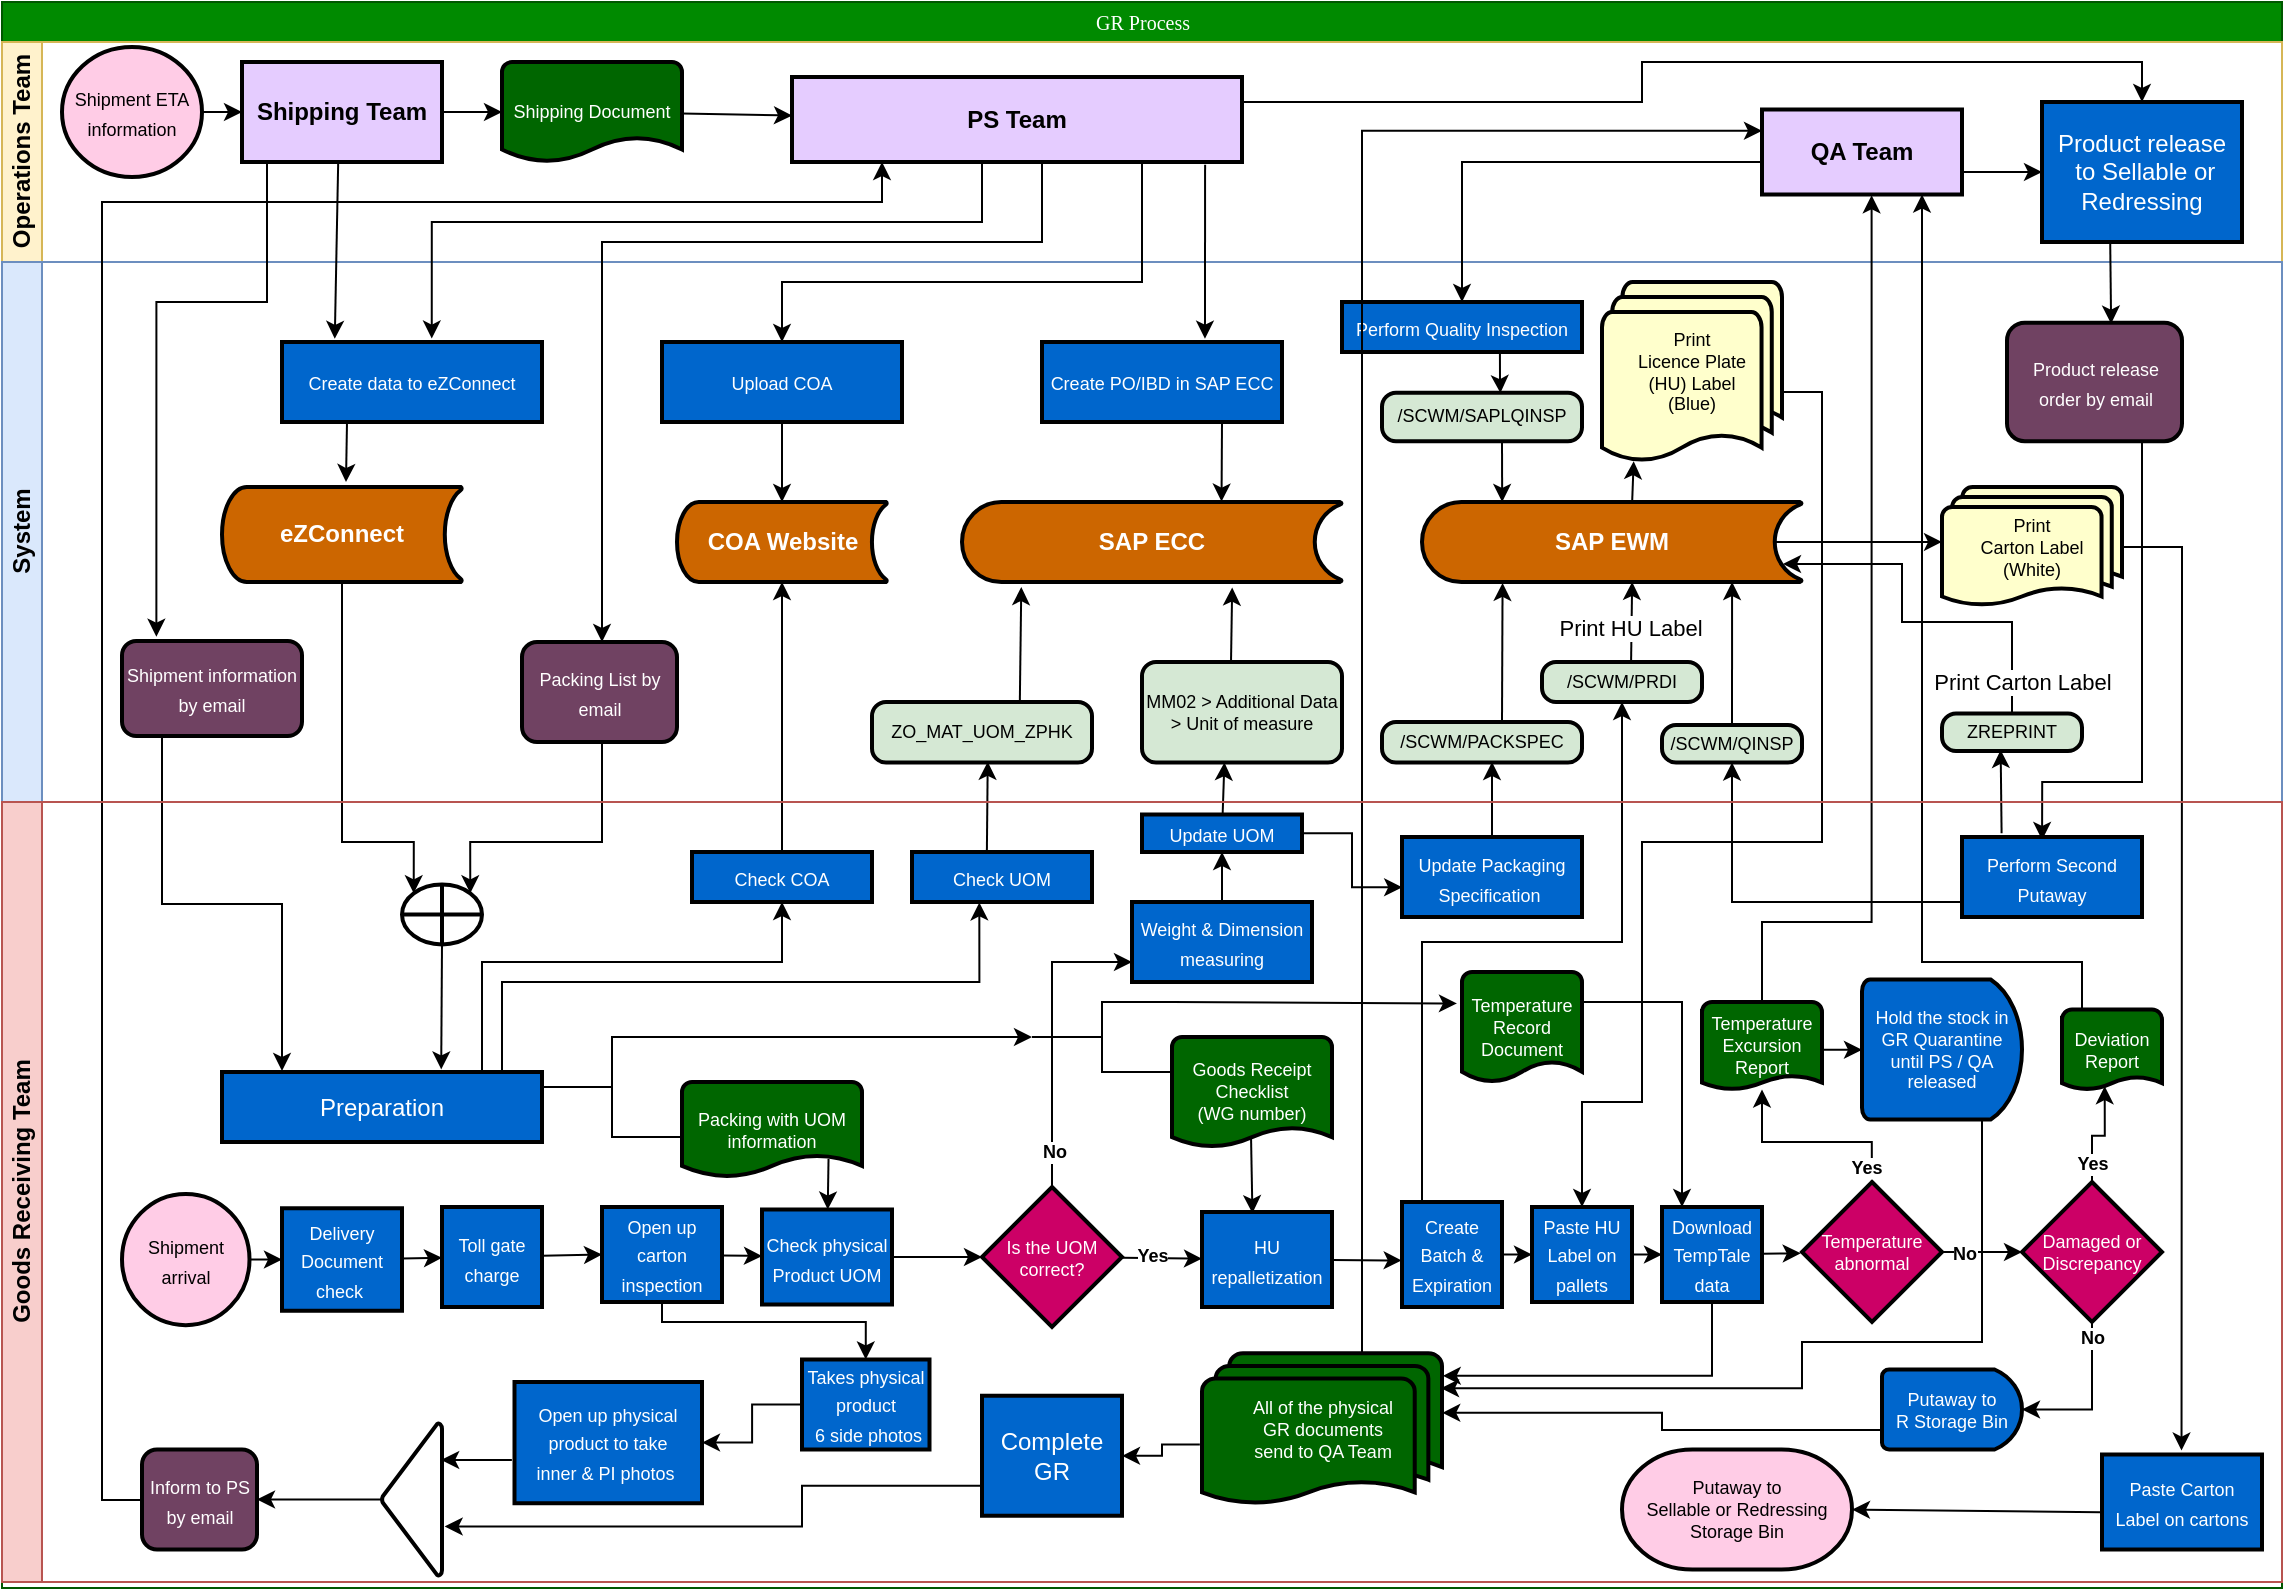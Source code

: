 <mxfile version="20.8.23" type="github">
  <diagram name="Page-1" id="c7488fd3-1785-93aa-aadb-54a6760d102a">
    <mxGraphModel dx="1814" dy="1003" grid="1" gridSize="10" guides="1" tooltips="1" connect="1" arrows="1" fold="1" page="1" pageScale="1" pageWidth="1169" pageHeight="827" background="none" math="0" shadow="0">
      <root>
        <mxCell id="0" />
        <mxCell id="1" parent="0" />
        <mxCell id="2b4e8129b02d487f-1" value="&lt;span style=&quot;font-weight: normal;&quot;&gt;&lt;font style=&quot;font-size: 10px;&quot;&gt;GR Process&lt;/font&gt;&lt;/span&gt;" style="swimlane;html=1;childLayout=stackLayout;horizontal=1;startSize=20;horizontalStack=0;rounded=0;shadow=0;labelBackgroundColor=none;strokeWidth=1;fontFamily=Verdana;fontSize=8;align=center;fillColor=#008a00;fontColor=#ffffff;strokeColor=#005700;" parent="1" vertex="1">
          <mxGeometry x="10" y="10" width="1140" height="793" as="geometry" />
        </mxCell>
        <mxCell id="2b4e8129b02d487f-2" value="Operations Team" style="swimlane;html=1;startSize=20;horizontal=0;strokeColor=#d6b656;fillColor=#fff2cc;" parent="2b4e8129b02d487f-1" vertex="1">
          <mxGeometry y="20" width="1140" height="110" as="geometry">
            <mxRectangle y="20" width="990" height="20" as="alternateBounds" />
          </mxGeometry>
        </mxCell>
        <mxCell id="Em4Xbs_RXhP2ANwOyE7_-11" value="Shipping Document" style="strokeWidth=2;html=1;shape=mxgraph.flowchart.document2;whiteSpace=wrap;size=0.25;fontFamily=Helvetica;fontSize=9;fontColor=#FFFFFF;fillColor=#006600;" parent="2b4e8129b02d487f-2" vertex="1">
          <mxGeometry x="250" y="10" width="90" height="50" as="geometry" />
        </mxCell>
        <mxCell id="wdxz1iawVTHLXP3yHBIF-24" style="edgeStyle=orthogonalEdgeStyle;rounded=0;orthogonalLoop=1;jettySize=auto;html=1;entryX=0.5;entryY=0;entryDx=0;entryDy=0;fontSize=9;" parent="2b4e8129b02d487f-2" source="Em4Xbs_RXhP2ANwOyE7_-24" target="eDWrI8LhWm-n_j2GdjRn-14" edge="1">
          <mxGeometry relative="1" as="geometry">
            <Array as="points">
              <mxPoint x="820" y="30" />
              <mxPoint x="820" y="10" />
              <mxPoint x="1070" y="10" />
            </Array>
          </mxGeometry>
        </mxCell>
        <mxCell id="Em4Xbs_RXhP2ANwOyE7_-55" value="&lt;b&gt;Shipping Team&lt;/b&gt;" style="whiteSpace=wrap;html=1;fillColor=#E5CCFF;fontColor=#000000;strokeWidth=2;" parent="2b4e8129b02d487f-2" vertex="1">
          <mxGeometry x="120" y="10" width="100" height="50" as="geometry" />
        </mxCell>
        <mxCell id="McP_ckYQH8NqtFrRcOkX-2" value="&lt;font style=&quot;font-size: 9px;&quot;&gt;Shipment ETA information&lt;/font&gt;" style="strokeWidth=2;html=1;shape=mxgraph.flowchart.start_2;whiteSpace=wrap;fillColor=#FFCCE6;fontColor=#000000;" parent="2b4e8129b02d487f-2" vertex="1">
          <mxGeometry x="30" y="2.5" width="70" height="65" as="geometry" />
        </mxCell>
        <mxCell id="Em4Xbs_RXhP2ANwOyE7_-25" value="" style="rounded=0;orthogonalLoop=1;jettySize=auto;html=1;fontFamily=Helvetica;fontSize=9;fontColor=#FFFFFF;" parent="2b4e8129b02d487f-2" source="Em4Xbs_RXhP2ANwOyE7_-11" target="Em4Xbs_RXhP2ANwOyE7_-24" edge="1">
          <mxGeometry relative="1" as="geometry" />
        </mxCell>
        <mxCell id="Em4Xbs_RXhP2ANwOyE7_-24" value="&lt;b&gt;&lt;font style=&quot;font-size: 12px;&quot;&gt;PS Team&lt;/font&gt;&lt;/b&gt;" style="whiteSpace=wrap;html=1;fillColor=#E5CCFF;fontColor=#000000;strokeWidth=2;" parent="2b4e8129b02d487f-2" vertex="1">
          <mxGeometry x="395" y="17.5" width="225" height="42.5" as="geometry" />
        </mxCell>
        <mxCell id="Em4Xbs_RXhP2ANwOyE7_-56" value="" style="edgeStyle=none;rounded=0;orthogonalLoop=1;jettySize=auto;html=1;fontFamily=Helvetica;fontSize=9;fontColor=#FFFFFF;" parent="2b4e8129b02d487f-2" source="Em4Xbs_RXhP2ANwOyE7_-55" target="Em4Xbs_RXhP2ANwOyE7_-11" edge="1">
          <mxGeometry relative="1" as="geometry" />
        </mxCell>
        <mxCell id="eDWrI8LhWm-n_j2GdjRn-15" value="" style="rounded=0;orthogonalLoop=1;jettySize=auto;html=1;fontFamily=Helvetica;fontSize=9;fontColor=#FFFFFF;" parent="2b4e8129b02d487f-2" target="eDWrI8LhWm-n_j2GdjRn-14" edge="1">
          <mxGeometry relative="1" as="geometry">
            <mxPoint x="980" y="65" as="sourcePoint" />
          </mxGeometry>
        </mxCell>
        <mxCell id="_yL_1v1rcMWnQihXfztT-48" value="&lt;b&gt;QA Team&lt;/b&gt;" style="whiteSpace=wrap;html=1;fillColor=#E5CCFF;fontColor=#000000;strokeWidth=2;" parent="2b4e8129b02d487f-2" vertex="1">
          <mxGeometry x="880" y="33.75" width="100" height="42.5" as="geometry" />
        </mxCell>
        <mxCell id="eDWrI8LhWm-n_j2GdjRn-14" value="Product release&lt;br&gt;&amp;nbsp;to Sellable or Redressing" style="whiteSpace=wrap;html=1;fillColor=#0066CC;fontColor=#FFFFFF;strokeWidth=2;" parent="2b4e8129b02d487f-2" vertex="1">
          <mxGeometry x="1020" y="30" width="100" height="70" as="geometry" />
        </mxCell>
        <mxCell id="McP_ckYQH8NqtFrRcOkX-4" value="" style="edgeStyle=none;rounded=0;orthogonalLoop=1;jettySize=auto;html=1;" parent="2b4e8129b02d487f-2" source="McP_ckYQH8NqtFrRcOkX-2" target="Em4Xbs_RXhP2ANwOyE7_-55" edge="1">
          <mxGeometry relative="1" as="geometry" />
        </mxCell>
        <mxCell id="Em4Xbs_RXhP2ANwOyE7_-9" value="System" style="swimlane;html=1;startSize=20;horizontal=0;strokeColor=#6c8ebf;fillColor=#DAE8FC;swimlaneFillColor=none;gradientColor=none;rounded=0;" parent="2b4e8129b02d487f-1" vertex="1">
          <mxGeometry y="130" width="1140" height="270" as="geometry" />
        </mxCell>
        <mxCell id="Em4Xbs_RXhP2ANwOyE7_-27" value="&lt;font style=&quot;font-size: 9px;&quot;&gt;Upload COA&lt;/font&gt;" style="whiteSpace=wrap;html=1;fillColor=#0066CC;fontColor=#FFFFFF;strokeWidth=2;" parent="Em4Xbs_RXhP2ANwOyE7_-9" vertex="1">
          <mxGeometry x="330" y="40" width="120" height="40" as="geometry" />
        </mxCell>
        <mxCell id="Em4Xbs_RXhP2ANwOyE7_-34" value="&lt;font style=&quot;font-size: 12px;&quot;&gt;&lt;b&gt;SAP ECC&lt;/b&gt;&lt;/font&gt;" style="strokeWidth=2;html=1;shape=mxgraph.flowchart.stored_data;whiteSpace=wrap;fontFamily=Helvetica;fontSize=9;fontColor=#FFFFFF;fillColor=#CC6600;" parent="Em4Xbs_RXhP2ANwOyE7_-9" vertex="1">
          <mxGeometry x="480" y="120" width="190" height="40" as="geometry" />
        </mxCell>
        <mxCell id="Em4Xbs_RXhP2ANwOyE7_-36" value="&lt;b&gt;&lt;font style=&quot;font-size: 12px;&quot;&gt;COA Website&lt;/font&gt;&lt;/b&gt;" style="strokeWidth=2;html=1;shape=mxgraph.flowchart.stored_data;whiteSpace=wrap;fontFamily=Helvetica;fontSize=9;fontColor=#FFFFFF;fillColor=#CC6600;" parent="Em4Xbs_RXhP2ANwOyE7_-9" vertex="1">
          <mxGeometry x="337.5" y="120" width="105" height="40" as="geometry" />
        </mxCell>
        <mxCell id="Em4Xbs_RXhP2ANwOyE7_-37" value="" style="edgeStyle=none;rounded=0;orthogonalLoop=1;jettySize=auto;html=1;fontFamily=Helvetica;fontSize=9;fontColor=#FFFFFF;" parent="Em4Xbs_RXhP2ANwOyE7_-9" source="Em4Xbs_RXhP2ANwOyE7_-27" target="Em4Xbs_RXhP2ANwOyE7_-36" edge="1">
          <mxGeometry relative="1" as="geometry" />
        </mxCell>
        <mxCell id="Em4Xbs_RXhP2ANwOyE7_-45" value="" style="edgeStyle=none;rounded=0;orthogonalLoop=1;jettySize=auto;html=1;fontFamily=Helvetica;fontSize=9;fontColor=#FFFFFF;exitX=0.25;exitY=1;exitDx=0;exitDy=0;" parent="Em4Xbs_RXhP2ANwOyE7_-9" source="Em4Xbs_RXhP2ANwOyE7_-38" edge="1">
          <mxGeometry relative="1" as="geometry">
            <mxPoint x="172" y="110" as="targetPoint" />
          </mxGeometry>
        </mxCell>
        <mxCell id="Em4Xbs_RXhP2ANwOyE7_-38" value="&lt;font style=&quot;font-size: 9px;&quot;&gt;Create data to eZConnect&lt;/font&gt;" style="whiteSpace=wrap;html=1;fillColor=#0066CC;fontColor=#FFFFFF;strokeWidth=2;" parent="Em4Xbs_RXhP2ANwOyE7_-9" vertex="1">
          <mxGeometry x="140" y="40" width="130" height="40" as="geometry" />
        </mxCell>
        <mxCell id="Em4Xbs_RXhP2ANwOyE7_-44" value="&lt;b&gt;&lt;font style=&quot;font-size: 12px;&quot;&gt;eZConnect&lt;/font&gt;&lt;/b&gt;" style="strokeWidth=2;html=1;shape=mxgraph.flowchart.stored_data;whiteSpace=wrap;fontFamily=Helvetica;fontSize=9;fontColor=#FFFFFF;fillColor=#CC6600;" parent="Em4Xbs_RXhP2ANwOyE7_-9" vertex="1">
          <mxGeometry x="110" y="112.5" width="120" height="47.5" as="geometry" />
        </mxCell>
        <mxCell id="eDWrI8LhWm-n_j2GdjRn-2" style="rounded=0;orthogonalLoop=1;jettySize=auto;html=1;entryX=0.683;entryY=-0.005;entryDx=0;entryDy=0;entryPerimeter=0;fontFamily=Helvetica;fontSize=9;fontColor=#FFFFFF;exitX=0.75;exitY=1;exitDx=0;exitDy=0;" parent="Em4Xbs_RXhP2ANwOyE7_-9" source="Em4Xbs_RXhP2ANwOyE7_-61" target="Em4Xbs_RXhP2ANwOyE7_-34" edge="1">
          <mxGeometry relative="1" as="geometry" />
        </mxCell>
        <mxCell id="Em4Xbs_RXhP2ANwOyE7_-61" value="&lt;font style=&quot;font-size: 9px;&quot;&gt;Create PO/IBD in SAP ECC&lt;/font&gt;" style="whiteSpace=wrap;html=1;fillColor=#0066CC;fontColor=#FFFFFF;strokeWidth=2;" parent="Em4Xbs_RXhP2ANwOyE7_-9" vertex="1">
          <mxGeometry x="520" y="40" width="120" height="40" as="geometry" />
        </mxCell>
        <mxCell id="Em4Xbs_RXhP2ANwOyE7_-108" value="" style="edgeStyle=none;rounded=0;orthogonalLoop=1;jettySize=auto;html=1;fontFamily=Helvetica;fontSize=9;fontColor=#FFFFFF;elbow=vertical;entryX=0.156;entryY=1.063;entryDx=0;entryDy=0;entryPerimeter=0;exitX=0.672;exitY=-0.015;exitDx=0;exitDy=0;exitPerimeter=0;" parent="Em4Xbs_RXhP2ANwOyE7_-9" source="Em4Xbs_RXhP2ANwOyE7_-67" target="Em4Xbs_RXhP2ANwOyE7_-34" edge="1">
          <mxGeometry relative="1" as="geometry">
            <mxPoint x="535" y="175" as="targetPoint" />
          </mxGeometry>
        </mxCell>
        <mxCell id="Em4Xbs_RXhP2ANwOyE7_-67" value="&lt;font style=&quot;font-size: 9px;&quot;&gt;ZO_MAT_UOM_ZPHK&lt;/font&gt;" style="rounded=1;whiteSpace=wrap;html=1;absoluteArcSize=1;arcSize=14;strokeWidth=2;fontFamily=Helvetica;fontSize=9;fontColor=#000000;fillColor=#D5E8D4;" parent="Em4Xbs_RXhP2ANwOyE7_-9" vertex="1">
          <mxGeometry x="435" y="220" width="110" height="30.25" as="geometry" />
        </mxCell>
        <mxCell id="Em4Xbs_RXhP2ANwOyE7_-60" value="&lt;font style=&quot;font-size: 9px;&quot;&gt;Packing List by email&lt;/font&gt;" style="whiteSpace=wrap;html=1;fillColor=#704262;fontColor=#FFFFFF;rounded=1;strokeWidth=2;" parent="Em4Xbs_RXhP2ANwOyE7_-9" vertex="1">
          <mxGeometry x="260" y="190" width="77.5" height="50" as="geometry" />
        </mxCell>
        <mxCell id="_yL_1v1rcMWnQihXfztT-46" value="" style="rounded=0;orthogonalLoop=1;jettySize=auto;html=1;fontFamily=Helvetica;fontSize=9;fontColor=#FFFFFF;entryX=0.212;entryY=1.011;entryDx=0;entryDy=0;entryPerimeter=0;exitX=0.6;exitY=0;exitDx=0;exitDy=0;exitPerimeter=0;" parent="Em4Xbs_RXhP2ANwOyE7_-9" source="Em4Xbs_RXhP2ANwOyE7_-146" target="Em4Xbs_RXhP2ANwOyE7_-150" edge="1">
          <mxGeometry relative="1" as="geometry">
            <mxPoint x="750" y="220" as="sourcePoint" />
          </mxGeometry>
        </mxCell>
        <mxCell id="Em4Xbs_RXhP2ANwOyE7_-146" value="&lt;font style=&quot;font-size: 9px;&quot;&gt;/SCWM/PACKSPEC&lt;/font&gt;" style="rounded=1;whiteSpace=wrap;html=1;absoluteArcSize=1;arcSize=14;strokeWidth=2;fontFamily=Helvetica;fontSize=9;fontColor=#000000;fillColor=#D5E8D4;" parent="Em4Xbs_RXhP2ANwOyE7_-9" vertex="1">
          <mxGeometry x="690" y="230" width="100" height="20.25" as="geometry" />
        </mxCell>
        <mxCell id="_yL_1v1rcMWnQihXfztT-6" style="rounded=0;orthogonalLoop=1;jettySize=auto;html=1;entryX=0.711;entryY=1.069;entryDx=0;entryDy=0;entryPerimeter=0;fontSize=9;exitX=0.445;exitY=0.01;exitDx=0;exitDy=0;exitPerimeter=0;" parent="Em4Xbs_RXhP2ANwOyE7_-9" source="Em4Xbs_RXhP2ANwOyE7_-148" target="Em4Xbs_RXhP2ANwOyE7_-34" edge="1">
          <mxGeometry relative="1" as="geometry" />
        </mxCell>
        <mxCell id="Em4Xbs_RXhP2ANwOyE7_-148" value="&lt;font style=&quot;font-size: 9px;&quot;&gt;MM02 &amp;gt; Additional Data &amp;gt;&amp;nbsp;Unit of measure&lt;/font&gt;" style="rounded=1;whiteSpace=wrap;html=1;absoluteArcSize=1;arcSize=14;strokeWidth=2;fontFamily=Helvetica;fontSize=9;fontColor=#000000;fillColor=#D5E8D4;" parent="Em4Xbs_RXhP2ANwOyE7_-9" vertex="1">
          <mxGeometry x="570" y="200" width="100" height="50.25" as="geometry" />
        </mxCell>
        <mxCell id="eDWrI8LhWm-n_j2GdjRn-38" value="" style="edgeStyle=none;rounded=0;orthogonalLoop=1;jettySize=auto;html=1;fontFamily=Helvetica;fontSize=9;fontColor=#FFFFFF;entryX=0.176;entryY=0.987;entryDx=0;entryDy=0;entryPerimeter=0;exitX=0.553;exitY=0.007;exitDx=0;exitDy=0;exitPerimeter=0;strokeColor=#000000;" parent="Em4Xbs_RXhP2ANwOyE7_-9" source="Em4Xbs_RXhP2ANwOyE7_-150" target="_yL_1v1rcMWnQihXfztT-25" edge="1">
          <mxGeometry relative="1" as="geometry" />
        </mxCell>
        <mxCell id="eDWrI8LhWm-n_j2GdjRn-46" style="edgeStyle=none;rounded=0;orthogonalLoop=1;jettySize=auto;html=1;entryX=0;entryY=0.458;entryDx=0;entryDy=0;entryPerimeter=0;fontFamily=Helvetica;fontSize=9;fontColor=#FFFFFF;strokeColor=#000000;fillColor=#FF33FF;exitX=0.93;exitY=0.5;exitDx=0;exitDy=0;exitPerimeter=0;" parent="Em4Xbs_RXhP2ANwOyE7_-9" source="Em4Xbs_RXhP2ANwOyE7_-150" target="eDWrI8LhWm-n_j2GdjRn-32" edge="1">
          <mxGeometry relative="1" as="geometry" />
        </mxCell>
        <mxCell id="Em4Xbs_RXhP2ANwOyE7_-150" value="&lt;b&gt;&lt;font style=&quot;font-size: 12px;&quot;&gt;SAP EWM&lt;/font&gt;&lt;/b&gt;" style="strokeWidth=2;html=1;shape=mxgraph.flowchart.stored_data;whiteSpace=wrap;fontFamily=Helvetica;fontSize=9;fontColor=#FFFFFF;fillColor=#CC6600;" parent="Em4Xbs_RXhP2ANwOyE7_-9" vertex="1">
          <mxGeometry x="710" y="120" width="190" height="40" as="geometry" />
        </mxCell>
        <mxCell id="eDWrI8LhWm-n_j2GdjRn-36" style="rounded=0;orthogonalLoop=1;jettySize=auto;html=1;entryX=0.553;entryY=1;entryDx=0;entryDy=0;entryPerimeter=0;fontFamily=Helvetica;fontSize=9;fontColor=#FFFFFF;exitX=0.557;exitY=-0.046;exitDx=0;exitDy=0;exitPerimeter=0;strokeColor=#000000;" parent="Em4Xbs_RXhP2ANwOyE7_-9" source="_yL_1v1rcMWnQihXfztT-19" target="Em4Xbs_RXhP2ANwOyE7_-150" edge="1">
          <mxGeometry relative="1" as="geometry" />
        </mxCell>
        <mxCell id="McP_ckYQH8NqtFrRcOkX-24" value="Print HU Label" style="edgeLabel;html=1;align=center;verticalAlign=middle;resizable=0;points=[];" parent="eDWrI8LhWm-n_j2GdjRn-36" vertex="1" connectable="0">
          <mxGeometry x="-0.181" y="1" relative="1" as="geometry">
            <mxPoint as="offset" />
          </mxGeometry>
        </mxCell>
        <mxCell id="_yL_1v1rcMWnQihXfztT-19" value="/SCWM/PRDI" style="rounded=1;whiteSpace=wrap;html=1;absoluteArcSize=1;arcSize=14;strokeWidth=2;fontFamily=Helvetica;fontSize=9;fontColor=#000000;fillColor=#D5E8D4;" parent="Em4Xbs_RXhP2ANwOyE7_-9" vertex="1">
          <mxGeometry x="770" y="200" width="80" height="20" as="geometry" />
        </mxCell>
        <mxCell id="_yL_1v1rcMWnQihXfztT-25" value="Print&lt;br&gt;Licence Plate&lt;br&gt;(HU) Label&lt;br&gt;(Blue)" style="strokeWidth=2;html=1;shape=mxgraph.flowchart.multi-document;whiteSpace=wrap;fontFamily=Helvetica;fontSize=9;fontColor=#000000;fillColor=#FFFFCC;" parent="Em4Xbs_RXhP2ANwOyE7_-9" vertex="1">
          <mxGeometry x="800" y="10" width="90" height="90.75" as="geometry" />
        </mxCell>
        <mxCell id="eDWrI8LhWm-n_j2GdjRn-16" value="&lt;font style=&quot;font-size: 9px;&quot;&gt;Product release order by email&lt;/font&gt;" style="whiteSpace=wrap;html=1;fillColor=#704262;fontColor=#FFFFFF;rounded=1;strokeWidth=2;" parent="Em4Xbs_RXhP2ANwOyE7_-9" vertex="1">
          <mxGeometry x="1002.5" y="30.37" width="87.5" height="59.25" as="geometry" />
        </mxCell>
        <mxCell id="eDWrI8LhWm-n_j2GdjRn-37" style="edgeStyle=none;rounded=0;orthogonalLoop=1;jettySize=auto;html=1;entryX=0.816;entryY=1;entryDx=0;entryDy=0;entryPerimeter=0;fontFamily=Helvetica;fontSize=9;fontColor=#FFFFFF;strokeColor=#000000;" parent="Em4Xbs_RXhP2ANwOyE7_-9" source="eDWrI8LhWm-n_j2GdjRn-18" target="Em4Xbs_RXhP2ANwOyE7_-150" edge="1">
          <mxGeometry relative="1" as="geometry" />
        </mxCell>
        <mxCell id="eDWrI8LhWm-n_j2GdjRn-18" value="/SCWM/QINSP" style="rounded=1;whiteSpace=wrap;html=1;absoluteArcSize=1;arcSize=14;strokeWidth=2;fontFamily=Helvetica;fontSize=9;fontColor=#000000;fillColor=#D5E8D4;" parent="Em4Xbs_RXhP2ANwOyE7_-9" vertex="1">
          <mxGeometry x="830" y="231.5" width="70" height="18.75" as="geometry" />
        </mxCell>
        <mxCell id="Em4Xbs_RXhP2ANwOyE7_-57" value="&lt;font style=&quot;font-size: 9px;&quot;&gt;Shipment information by email&lt;/font&gt;" style="whiteSpace=wrap;html=1;fillColor=#704262;fontColor=#FFFFFF;rounded=1;strokeWidth=2;" parent="Em4Xbs_RXhP2ANwOyE7_-9" vertex="1">
          <mxGeometry x="60" y="189.5" width="90" height="47.5" as="geometry" />
        </mxCell>
        <mxCell id="eDWrI8LhWm-n_j2GdjRn-32" value="Print&lt;br&gt;Carton Label&lt;br&gt;(White)" style="strokeWidth=2;html=1;shape=mxgraph.flowchart.multi-document;whiteSpace=wrap;fontFamily=Helvetica;fontSize=9;fontColor=#000000;fillColor=#FFFFCC;" parent="Em4Xbs_RXhP2ANwOyE7_-9" vertex="1">
          <mxGeometry x="970" y="112.5" width="90" height="60" as="geometry" />
        </mxCell>
        <mxCell id="eDWrI8LhWm-n_j2GdjRn-51" style="edgeStyle=none;rounded=0;orthogonalLoop=1;jettySize=auto;html=1;entryX=0.211;entryY=0;entryDx=0;entryDy=0;entryPerimeter=0;fontFamily=Helvetica;fontSize=9;fontColor=#FFFFFF;strokeColor=#000000;fillColor=#FF33FF;exitX=0.6;exitY=0.994;exitDx=0;exitDy=0;exitPerimeter=0;" parent="Em4Xbs_RXhP2ANwOyE7_-9" source="eDWrI8LhWm-n_j2GdjRn-48" target="Em4Xbs_RXhP2ANwOyE7_-150" edge="1">
          <mxGeometry relative="1" as="geometry" />
        </mxCell>
        <mxCell id="eDWrI8LhWm-n_j2GdjRn-48" value="/SCWM/SAPLQINSP" style="rounded=1;whiteSpace=wrap;html=1;absoluteArcSize=1;arcSize=14;strokeWidth=2;fontFamily=Helvetica;fontSize=9;fontColor=#000000;fillColor=#D5E8D4;" parent="Em4Xbs_RXhP2ANwOyE7_-9" vertex="1">
          <mxGeometry x="690" y="65.37" width="100" height="24.25" as="geometry" />
        </mxCell>
        <mxCell id="McP_ckYQH8NqtFrRcOkX-28" style="edgeStyle=orthogonalEdgeStyle;rounded=0;orthogonalLoop=1;jettySize=auto;html=1;entryX=0.95;entryY=0.775;entryDx=0;entryDy=0;entryPerimeter=0;" parent="Em4Xbs_RXhP2ANwOyE7_-9" source="McP_ckYQH8NqtFrRcOkX-26" target="Em4Xbs_RXhP2ANwOyE7_-150" edge="1">
          <mxGeometry relative="1" as="geometry">
            <Array as="points">
              <mxPoint x="1005" y="180" />
              <mxPoint x="950" y="180" />
              <mxPoint x="950" y="151" />
            </Array>
          </mxGeometry>
        </mxCell>
        <mxCell id="McP_ckYQH8NqtFrRcOkX-29" value="Print Carton Label" style="edgeLabel;html=1;align=center;verticalAlign=middle;resizable=0;points=[];" parent="McP_ckYQH8NqtFrRcOkX-28" vertex="1" connectable="0">
          <mxGeometry x="-0.789" y="1" relative="1" as="geometry">
            <mxPoint x="6" y="4" as="offset" />
          </mxGeometry>
        </mxCell>
        <mxCell id="McP_ckYQH8NqtFrRcOkX-26" value="ZREPRINT" style="rounded=1;whiteSpace=wrap;html=1;absoluteArcSize=1;arcSize=14;strokeWidth=2;fontFamily=Helvetica;fontSize=9;fontColor=#000000;fillColor=#D5E8D4;" parent="Em4Xbs_RXhP2ANwOyE7_-9" vertex="1">
          <mxGeometry x="970" y="225.75" width="70" height="18.75" as="geometry" />
        </mxCell>
        <mxCell id="McP_ckYQH8NqtFrRcOkX-30" value="&lt;font style=&quot;font-size: 9px;&quot;&gt;Perform Quality Inspection&lt;/font&gt;" style="whiteSpace=wrap;html=1;fillColor=#0066CC;fontColor=#FFFFFF;strokeWidth=2;" parent="Em4Xbs_RXhP2ANwOyE7_-9" vertex="1">
          <mxGeometry x="670" y="20" width="120" height="25" as="geometry" />
        </mxCell>
        <mxCell id="McP_ckYQH8NqtFrRcOkX-31" value="" style="rounded=0;orthogonalLoop=1;jettySize=auto;html=1;entryX=0.592;entryY=0.007;entryDx=0;entryDy=0;entryPerimeter=0;exitX=0.658;exitY=1.002;exitDx=0;exitDy=0;exitPerimeter=0;" parent="Em4Xbs_RXhP2ANwOyE7_-9" source="McP_ckYQH8NqtFrRcOkX-30" target="eDWrI8LhWm-n_j2GdjRn-48" edge="1">
          <mxGeometry relative="1" as="geometry">
            <mxPoint x="749" y="50" as="sourcePoint" />
            <Array as="points">
              <mxPoint x="749" y="60" />
            </Array>
          </mxGeometry>
        </mxCell>
        <mxCell id="wdxz1iawVTHLXP3yHBIF-13" style="edgeStyle=orthogonalEdgeStyle;rounded=0;orthogonalLoop=1;jettySize=auto;html=1;entryX=0;entryY=0.25;entryDx=0;entryDy=0;fontSize=9;" parent="2b4e8129b02d487f-1" source="wdxz1iawVTHLXP3yHBIF-10" target="_yL_1v1rcMWnQihXfztT-48" edge="1">
          <mxGeometry relative="1" as="geometry">
            <Array as="points">
              <mxPoint x="680" y="64" />
            </Array>
          </mxGeometry>
        </mxCell>
        <mxCell id="Em4Xbs_RXhP2ANwOyE7_-51" style="edgeStyle=orthogonalEdgeStyle;rounded=0;orthogonalLoop=1;jettySize=auto;html=1;fontFamily=Helvetica;fontSize=9;fontColor=#FFFFFF;entryX=0.5;entryY=0;entryDx=0;entryDy=0;entryPerimeter=0;" parent="2b4e8129b02d487f-1" source="Em4Xbs_RXhP2ANwOyE7_-24" target="Em4Xbs_RXhP2ANwOyE7_-27" edge="1">
          <mxGeometry relative="1" as="geometry">
            <mxPoint x="400" y="120" as="sourcePoint" />
            <Array as="points">
              <mxPoint x="570" y="140" />
              <mxPoint x="390" y="140" />
            </Array>
          </mxGeometry>
        </mxCell>
        <mxCell id="Em4Xbs_RXhP2ANwOyE7_-65" value="" style="edgeStyle=none;rounded=0;orthogonalLoop=1;jettySize=auto;html=1;fontFamily=Helvetica;fontSize=9;fontColor=#FFFFFF;elbow=vertical;" parent="2b4e8129b02d487f-1" source="Em4Xbs_RXhP2ANwOyE7_-63" target="Em4Xbs_RXhP2ANwOyE7_-36" edge="1">
          <mxGeometry relative="1" as="geometry" />
        </mxCell>
        <mxCell id="Em4Xbs_RXhP2ANwOyE7_-96" style="edgeStyle=orthogonalEdgeStyle;rounded=0;orthogonalLoop=1;jettySize=auto;html=1;entryX=0;entryY=0;entryDx=0;entryDy=0;fontFamily=Helvetica;fontSize=9;fontColor=#FFFFFF;exitX=0.5;exitY=1;exitDx=0;exitDy=0;exitPerimeter=0;" parent="2b4e8129b02d487f-1" source="Em4Xbs_RXhP2ANwOyE7_-44" target="Em4Xbs_RXhP2ANwOyE7_-83" edge="1">
          <mxGeometry relative="1" as="geometry">
            <mxPoint x="200" y="300" as="sourcePoint" />
            <Array as="points">
              <mxPoint x="170" y="420" />
              <mxPoint x="206" y="420" />
            </Array>
          </mxGeometry>
        </mxCell>
        <mxCell id="Em4Xbs_RXhP2ANwOyE7_-95" style="edgeStyle=orthogonalEdgeStyle;rounded=0;orthogonalLoop=1;jettySize=auto;html=1;entryX=1;entryY=0;entryDx=0;entryDy=0;fontFamily=Helvetica;fontSize=9;fontColor=#FFFFFF;" parent="2b4e8129b02d487f-1" source="Em4Xbs_RXhP2ANwOyE7_-60" target="Em4Xbs_RXhP2ANwOyE7_-83" edge="1">
          <mxGeometry relative="1" as="geometry">
            <Array as="points">
              <mxPoint x="300" y="420" />
              <mxPoint x="234" y="420" />
            </Array>
          </mxGeometry>
        </mxCell>
        <mxCell id="Em4Xbs_RXhP2ANwOyE7_-97" style="edgeStyle=orthogonalEdgeStyle;rounded=0;orthogonalLoop=1;jettySize=auto;html=1;exitX=0.09;exitY=1.006;exitDx=0;exitDy=0;fontFamily=Helvetica;fontSize=9;fontColor=#FFFFFF;elbow=vertical;exitPerimeter=0;" parent="2b4e8129b02d487f-1" source="Em4Xbs_RXhP2ANwOyE7_-24" target="Em4Xbs_RXhP2ANwOyE7_-60" edge="1">
          <mxGeometry relative="1" as="geometry">
            <Array as="points">
              <mxPoint x="520" y="80" />
              <mxPoint x="520" y="120" />
              <mxPoint x="300" y="120" />
            </Array>
          </mxGeometry>
        </mxCell>
        <mxCell id="Em4Xbs_RXhP2ANwOyE7_-111" style="rounded=0;orthogonalLoop=1;jettySize=auto;html=1;fontFamily=Helvetica;fontSize=9;fontColor=#FFFFFF;elbow=vertical;exitX=0.918;exitY=1.033;exitDx=0;exitDy=0;exitPerimeter=0;entryX=0.679;entryY=-0.041;entryDx=0;entryDy=0;entryPerimeter=0;" parent="2b4e8129b02d487f-1" source="Em4Xbs_RXhP2ANwOyE7_-24" target="Em4Xbs_RXhP2ANwOyE7_-61" edge="1">
          <mxGeometry relative="1" as="geometry">
            <mxPoint x="610" y="160" as="targetPoint" />
          </mxGeometry>
        </mxCell>
        <mxCell id="Em4Xbs_RXhP2ANwOyE7_-118" value="" style="rounded=0;orthogonalLoop=1;jettySize=auto;html=1;fontFamily=Helvetica;fontSize=9;fontColor=#FFFFFF;elbow=vertical;exitX=0.416;exitY=-0.012;exitDx=0;exitDy=0;exitPerimeter=0;entryX=0.526;entryY=0.988;entryDx=0;entryDy=0;entryPerimeter=0;" parent="2b4e8129b02d487f-1" source="Em4Xbs_RXhP2ANwOyE7_-66" target="Em4Xbs_RXhP2ANwOyE7_-67" edge="1">
          <mxGeometry relative="1" as="geometry" />
        </mxCell>
        <mxCell id="Em4Xbs_RXhP2ANwOyE7_-142" style="edgeStyle=orthogonalEdgeStyle;rounded=0;orthogonalLoop=1;jettySize=auto;html=1;entryX=0.576;entryY=-0.043;entryDx=0;entryDy=0;entryPerimeter=0;fontFamily=Helvetica;fontSize=9;fontColor=#000000;elbow=vertical;" parent="2b4e8129b02d487f-1" source="Em4Xbs_RXhP2ANwOyE7_-24" target="Em4Xbs_RXhP2ANwOyE7_-38" edge="1">
          <mxGeometry relative="1" as="geometry">
            <Array as="points">
              <mxPoint x="490" y="110" />
              <mxPoint x="215" y="110" />
            </Array>
          </mxGeometry>
        </mxCell>
        <mxCell id="_yL_1v1rcMWnQihXfztT-1" value="" style="edgeStyle=none;rounded=0;orthogonalLoop=1;jettySize=auto;html=1;" parent="2b4e8129b02d487f-1" source="Em4Xbs_RXhP2ANwOyE7_-154" edge="1">
          <mxGeometry relative="1" as="geometry">
            <mxPoint x="745" y="380" as="targetPoint" />
          </mxGeometry>
        </mxCell>
        <mxCell id="_yL_1v1rcMWnQihXfztT-37" style="edgeStyle=orthogonalEdgeStyle;rounded=0;orthogonalLoop=1;jettySize=auto;html=1;fontFamily=Helvetica;fontSize=9;fontColor=#FFFFFF;exitX=1;exitY=0.5;exitDx=0;exitDy=0;exitPerimeter=0;" parent="2b4e8129b02d487f-1" source="_yL_1v1rcMWnQihXfztT-25" target="_yL_1v1rcMWnQihXfztT-34" edge="1">
          <mxGeometry relative="1" as="geometry">
            <Array as="points">
              <mxPoint x="890" y="195" />
              <mxPoint x="910" y="195" />
              <mxPoint x="910" y="420" />
              <mxPoint x="820" y="420" />
              <mxPoint x="820" y="550" />
              <mxPoint x="790" y="550" />
            </Array>
            <mxPoint x="850" y="190" as="sourcePoint" />
            <mxPoint x="810" y="600" as="targetPoint" />
          </mxGeometry>
        </mxCell>
        <mxCell id="_yL_1v1rcMWnQihXfztT-68" style="rounded=0;orthogonalLoop=1;jettySize=auto;html=1;fontFamily=Helvetica;fontSize=12;fontColor=#FFFFFF;entryX=0.548;entryY=1.009;entryDx=0;entryDy=0;entryPerimeter=0;edgeStyle=orthogonalEdgeStyle;" parent="2b4e8129b02d487f-1" source="_yL_1v1rcMWnQihXfztT-58" target="_yL_1v1rcMWnQihXfztT-48" edge="1">
          <mxGeometry relative="1" as="geometry">
            <mxPoint x="930" y="100" as="targetPoint" />
            <Array as="points">
              <mxPoint x="880" y="460" />
              <mxPoint x="935" y="460" />
            </Array>
          </mxGeometry>
        </mxCell>
        <mxCell id="eDWrI8LhWm-n_j2GdjRn-11" style="edgeStyle=orthogonalEdgeStyle;rounded=0;orthogonalLoop=1;jettySize=auto;html=1;fontFamily=Helvetica;fontSize=9;fontColor=#FFFFFF;" parent="2b4e8129b02d487f-1" source="eDWrI8LhWm-n_j2GdjRn-7" target="_yL_1v1rcMWnQihXfztT-48" edge="1">
          <mxGeometry relative="1" as="geometry">
            <Array as="points">
              <mxPoint x="1040" y="480" />
              <mxPoint x="960" y="480" />
            </Array>
          </mxGeometry>
        </mxCell>
        <mxCell id="eDWrI8LhWm-n_j2GdjRn-17" style="edgeStyle=none;rounded=0;orthogonalLoop=1;jettySize=auto;html=1;fontFamily=Helvetica;fontSize=9;fontColor=#FFFFFF;entryX=0.595;entryY=0.008;entryDx=0;entryDy=0;entryPerimeter=0;exitX=0.341;exitY=0.996;exitDx=0;exitDy=0;exitPerimeter=0;" parent="2b4e8129b02d487f-1" source="eDWrI8LhWm-n_j2GdjRn-14" target="eDWrI8LhWm-n_j2GdjRn-16" edge="1">
          <mxGeometry relative="1" as="geometry">
            <mxPoint x="1060" y="160" as="targetPoint" />
          </mxGeometry>
        </mxCell>
        <mxCell id="Em4Xbs_RXhP2ANwOyE7_-72" value="" style="edgeStyle=orthogonalEdgeStyle;rounded=0;orthogonalLoop=1;jettySize=auto;html=1;fontFamily=Helvetica;fontSize=9;fontColor=#FFFFFF;elbow=vertical;entryX=0.185;entryY=-0.013;entryDx=0;entryDy=0;entryPerimeter=0;" parent="2b4e8129b02d487f-1" source="Em4Xbs_RXhP2ANwOyE7_-57" target="Em4Xbs_RXhP2ANwOyE7_-102" edge="1">
          <mxGeometry relative="1" as="geometry">
            <mxPoint x="152.5" y="535" as="targetPoint" />
            <Array as="points">
              <mxPoint x="80" y="451" />
              <mxPoint x="140" y="451" />
              <mxPoint x="140" y="535" />
            </Array>
          </mxGeometry>
        </mxCell>
        <mxCell id="eDWrI8LhWm-n_j2GdjRn-28" style="edgeStyle=orthogonalEdgeStyle;rounded=0;orthogonalLoop=1;jettySize=auto;html=1;entryX=0.445;entryY=0.037;entryDx=0;entryDy=0;fontFamily=Helvetica;fontSize=9;fontColor=#FFFFFF;entryPerimeter=0;" parent="2b4e8129b02d487f-1" source="eDWrI8LhWm-n_j2GdjRn-16" target="eDWrI8LhWm-n_j2GdjRn-27" edge="1">
          <mxGeometry relative="1" as="geometry">
            <Array as="points">
              <mxPoint x="1070" y="390" />
              <mxPoint x="1020" y="390" />
            </Array>
          </mxGeometry>
        </mxCell>
        <mxCell id="eDWrI8LhWm-n_j2GdjRn-29" style="edgeStyle=orthogonalEdgeStyle;rounded=0;orthogonalLoop=1;jettySize=auto;html=1;fontFamily=Helvetica;fontSize=9;fontColor=#FFFFFF;" parent="2b4e8129b02d487f-1" source="eDWrI8LhWm-n_j2GdjRn-27" target="eDWrI8LhWm-n_j2GdjRn-18" edge="1">
          <mxGeometry relative="1" as="geometry">
            <mxPoint x="1020" y="370.0" as="targetPoint" />
            <Array as="points">
              <mxPoint x="865" y="450" />
            </Array>
          </mxGeometry>
        </mxCell>
        <mxCell id="eDWrI8LhWm-n_j2GdjRn-47" style="edgeStyle=orthogonalEdgeStyle;rounded=0;orthogonalLoop=1;jettySize=auto;html=1;fontFamily=Helvetica;fontSize=9;fontColor=#FFFFFF;strokeColor=#000000;fillColor=#FF33FF;exitX=1;exitY=0.5;exitDx=0;exitDy=0;exitPerimeter=0;entryX=0.497;entryY=-0.042;entryDx=0;entryDy=0;entryPerimeter=0;" parent="2b4e8129b02d487f-1" source="eDWrI8LhWm-n_j2GdjRn-32" target="eDWrI8LhWm-n_j2GdjRn-33" edge="1">
          <mxGeometry relative="1" as="geometry">
            <Array as="points">
              <mxPoint x="1090" y="273" />
              <mxPoint x="1090" y="293" />
            </Array>
            <mxPoint x="1090" y="720" as="targetPoint" />
          </mxGeometry>
        </mxCell>
        <mxCell id="eDWrI8LhWm-n_j2GdjRn-53" style="edgeStyle=none;rounded=0;orthogonalLoop=1;jettySize=auto;html=1;entryX=0.203;entryY=-0.04;entryDx=0;entryDy=0;entryPerimeter=0;fontFamily=Helvetica;fontSize=12;fontColor=#FFFFFF;strokeColor=#000000;fillColor=#FF33FF;exitX=0.481;exitY=0.998;exitDx=0;exitDy=0;exitPerimeter=0;" parent="2b4e8129b02d487f-1" source="Em4Xbs_RXhP2ANwOyE7_-55" target="Em4Xbs_RXhP2ANwOyE7_-38" edge="1">
          <mxGeometry relative="1" as="geometry" />
        </mxCell>
        <mxCell id="eDWrI8LhWm-n_j2GdjRn-54" style="edgeStyle=orthogonalEdgeStyle;rounded=0;orthogonalLoop=1;jettySize=auto;html=1;entryX=0.191;entryY=-0.045;entryDx=0;entryDy=0;entryPerimeter=0;fontFamily=Helvetica;fontSize=12;fontColor=#FFFFFF;strokeColor=#000000;fillColor=#FF33FF;exitX=0.125;exitY=0.995;exitDx=0;exitDy=0;exitPerimeter=0;" parent="2b4e8129b02d487f-1" source="Em4Xbs_RXhP2ANwOyE7_-55" target="Em4Xbs_RXhP2ANwOyE7_-57" edge="1">
          <mxGeometry relative="1" as="geometry">
            <Array as="points">
              <mxPoint x="132" y="150" />
              <mxPoint x="77" y="150" />
            </Array>
          </mxGeometry>
        </mxCell>
        <mxCell id="wdxz1iawVTHLXP3yHBIF-23" style="edgeStyle=orthogonalEdgeStyle;rounded=0;orthogonalLoop=1;jettySize=auto;html=1;fontSize=9;exitX=0;exitY=0.4;exitDx=0;exitDy=0;exitPerimeter=0;" parent="2b4e8129b02d487f-1" source="wdxz1iawVTHLXP3yHBIF-25" edge="1">
          <mxGeometry relative="1" as="geometry">
            <mxPoint x="440" y="80" as="targetPoint" />
            <Array as="points">
              <mxPoint x="70" y="749" />
              <mxPoint x="50" y="749" />
              <mxPoint x="50" y="100" />
              <mxPoint x="440" y="100" />
            </Array>
          </mxGeometry>
        </mxCell>
        <mxCell id="McP_ckYQH8NqtFrRcOkX-7" value="" style="edgeStyle=none;rounded=0;orthogonalLoop=1;jettySize=auto;html=1;entryX=0.412;entryY=0.999;entryDx=0;entryDy=0;entryPerimeter=0;" parent="2b4e8129b02d487f-1" source="McP_ckYQH8NqtFrRcOkX-5" target="Em4Xbs_RXhP2ANwOyE7_-148" edge="1">
          <mxGeometry relative="1" as="geometry" />
        </mxCell>
        <mxCell id="McP_ckYQH8NqtFrRcOkX-27" style="edgeStyle=none;rounded=0;orthogonalLoop=1;jettySize=auto;html=1;entryX=0.419;entryY=0.972;entryDx=0;entryDy=0;exitX=0.22;exitY=-0.046;exitDx=0;exitDy=0;exitPerimeter=0;entryPerimeter=0;" parent="2b4e8129b02d487f-1" source="eDWrI8LhWm-n_j2GdjRn-27" target="McP_ckYQH8NqtFrRcOkX-26" edge="1">
          <mxGeometry relative="1" as="geometry" />
        </mxCell>
        <mxCell id="_yL_1v1rcMWnQihXfztT-22" style="edgeStyle=orthogonalEdgeStyle;rounded=0;orthogonalLoop=1;jettySize=auto;html=1;fontFamily=Helvetica;fontSize=9;fontColor=#FFFFFF;" parent="2b4e8129b02d487f-1" source="_yL_1v1rcMWnQihXfztT-10" target="_yL_1v1rcMWnQihXfztT-19" edge="1">
          <mxGeometry relative="1" as="geometry">
            <Array as="points">
              <mxPoint x="710" y="470" />
              <mxPoint x="810" y="470" />
            </Array>
          </mxGeometry>
        </mxCell>
        <mxCell id="eDWrI8LhWm-n_j2GdjRn-49" style="edgeStyle=orthogonalEdgeStyle;rounded=0;orthogonalLoop=1;jettySize=auto;html=1;fontFamily=Helvetica;fontSize=9;fontColor=#FFFFFF;strokeColor=#000000;fillColor=#FF33FF;entryX=0.5;entryY=0;entryDx=0;entryDy=0;" parent="2b4e8129b02d487f-1" source="_yL_1v1rcMWnQihXfztT-48" target="McP_ckYQH8NqtFrRcOkX-30" edge="1">
          <mxGeometry relative="1" as="geometry">
            <Array as="points">
              <mxPoint x="730" y="80" />
            </Array>
            <mxPoint x="790" y="100" as="targetPoint" />
          </mxGeometry>
        </mxCell>
        <mxCell id="2b4e8129b02d487f-3" value="Goods Receiving Team" style="swimlane;html=1;startSize=20;horizontal=0;fillColor=#f8cecc;strokeColor=#b85450;" parent="2b4e8129b02d487f-1" vertex="1">
          <mxGeometry y="400" width="1140" height="390" as="geometry" />
        </mxCell>
        <mxCell id="wdxz1iawVTHLXP3yHBIF-19" value="" style="strokeWidth=2;html=1;shape=mxgraph.flowchart.merge_or_storage;whiteSpace=wrap;fontSize=9;fillColor=none;direction=south;" parent="2b4e8129b02d487f-3" vertex="1">
          <mxGeometry x="190" y="310.63" width="30" height="76.25" as="geometry" />
        </mxCell>
        <mxCell id="_yL_1v1rcMWnQihXfztT-28" value="" style="edgeStyle=none;rounded=0;orthogonalLoop=1;jettySize=auto;html=1;fontFamily=Helvetica;fontSize=9;fontColor=#FFFFFF;" parent="2b4e8129b02d487f-3" source="Em4Xbs_RXhP2ANwOyE7_-10" target="_yL_1v1rcMWnQihXfztT-26" edge="1">
          <mxGeometry relative="1" as="geometry" />
        </mxCell>
        <mxCell id="Em4Xbs_RXhP2ANwOyE7_-10" value="&lt;font style=&quot;font-size: 9px;&quot;&gt;Shipment arrival&lt;/font&gt;" style="strokeWidth=2;html=1;shape=mxgraph.flowchart.start_2;whiteSpace=wrap;fillColor=#FFCCE6;fontColor=#000000;" parent="2b4e8129b02d487f-3" vertex="1">
          <mxGeometry x="60" y="195.94" width="63.75" height="65.63" as="geometry" />
        </mxCell>
        <mxCell id="Em4Xbs_RXhP2ANwOyE7_-63" value="&lt;font style=&quot;font-size: 9px;&quot;&gt;Check COA&lt;/font&gt;" style="whiteSpace=wrap;html=1;fillColor=#0066CC;fontColor=#FFFFFF;strokeWidth=2;" parent="2b4e8129b02d487f-3" vertex="1">
          <mxGeometry x="345" y="25" width="90" height="25" as="geometry" />
        </mxCell>
        <mxCell id="Em4Xbs_RXhP2ANwOyE7_-66" value="&lt;font style=&quot;font-size: 9px;&quot;&gt;Check&lt;font style=&quot;&quot;&gt; &lt;/font&gt;&lt;/font&gt;&lt;font style=&quot;font-size: 9px;&quot;&gt;UOM&lt;/font&gt;" style="whiteSpace=wrap;html=1;fillColor=#0066CC;fontColor=#FFFFFF;strokeWidth=2;" parent="2b4e8129b02d487f-3" vertex="1">
          <mxGeometry x="455" y="25" width="90" height="25" as="geometry" />
        </mxCell>
        <mxCell id="Em4Xbs_RXhP2ANwOyE7_-83" value="" style="shape=orEllipse;perimeter=ellipsePerimeter;whiteSpace=wrap;html=1;backgroundOutline=1;fontFamily=Helvetica;fontSize=9;fontColor=#FFFFFF;strokeColor=default;strokeWidth=2;fillColor=#FFFFFF;" parent="2b4e8129b02d487f-3" vertex="1">
          <mxGeometry x="200" y="41.25" width="40" height="30" as="geometry" />
        </mxCell>
        <mxCell id="Em4Xbs_RXhP2ANwOyE7_-85" style="rounded=0;orthogonalLoop=1;jettySize=auto;html=1;fontFamily=Helvetica;fontSize=9;fontColor=#FFFFFF;elbow=vertical;exitX=0.5;exitY=1;exitDx=0;exitDy=0;entryX=0.685;entryY=-0.037;entryDx=0;entryDy=0;entryPerimeter=0;" parent="2b4e8129b02d487f-3" source="Em4Xbs_RXhP2ANwOyE7_-83" target="Em4Xbs_RXhP2ANwOyE7_-102" edge="1">
          <mxGeometry relative="1" as="geometry">
            <mxPoint x="196.154" y="135" as="targetPoint" />
          </mxGeometry>
        </mxCell>
        <mxCell id="Em4Xbs_RXhP2ANwOyE7_-105" style="edgeStyle=orthogonalEdgeStyle;rounded=0;orthogonalLoop=1;jettySize=auto;html=1;entryX=0.5;entryY=1;entryDx=0;entryDy=0;fontFamily=Helvetica;fontSize=9;fontColor=#FFFFFF;elbow=vertical;" parent="2b4e8129b02d487f-3" source="Em4Xbs_RXhP2ANwOyE7_-102" target="Em4Xbs_RXhP2ANwOyE7_-63" edge="1">
          <mxGeometry relative="1" as="geometry">
            <Array as="points">
              <mxPoint x="240" y="80" />
              <mxPoint x="390" y="80" />
            </Array>
          </mxGeometry>
        </mxCell>
        <mxCell id="Em4Xbs_RXhP2ANwOyE7_-102" value="Preparation" style="whiteSpace=wrap;html=1;fillColor=#0066CC;fontColor=#FFFFFF;strokeWidth=2;" parent="2b4e8129b02d487f-3" vertex="1">
          <mxGeometry x="110" y="135" width="160" height="35" as="geometry" />
        </mxCell>
        <mxCell id="Em4Xbs_RXhP2ANwOyE7_-116" value="" style="edgeStyle=none;rounded=0;orthogonalLoop=1;jettySize=auto;html=1;fontFamily=Helvetica;fontSize=9;fontColor=#FFFFFF;elbow=vertical;" parent="2b4e8129b02d487f-3" source="Em4Xbs_RXhP2ANwOyE7_-112" target="Em4Xbs_RXhP2ANwOyE7_-115" edge="1">
          <mxGeometry relative="1" as="geometry" />
        </mxCell>
        <mxCell id="McP_ckYQH8NqtFrRcOkX-17" style="edgeStyle=orthogonalEdgeStyle;rounded=0;orthogonalLoop=1;jettySize=auto;html=1;entryX=0.5;entryY=0;entryDx=0;entryDy=0;" parent="2b4e8129b02d487f-3" source="Em4Xbs_RXhP2ANwOyE7_-112" target="wdxz1iawVTHLXP3yHBIF-14" edge="1">
          <mxGeometry relative="1" as="geometry">
            <Array as="points">
              <mxPoint x="330" y="260" />
              <mxPoint x="432" y="260" />
            </Array>
          </mxGeometry>
        </mxCell>
        <mxCell id="Em4Xbs_RXhP2ANwOyE7_-112" value="&lt;font style=&quot;font-size: 9px;&quot;&gt;Open up carton inspection&lt;/font&gt;" style="whiteSpace=wrap;html=1;fillColor=#0066CC;fontColor=#FFFFFF;strokeWidth=2;" parent="2b4e8129b02d487f-3" vertex="1">
          <mxGeometry x="300" y="202.5" width="60" height="47.5" as="geometry" />
        </mxCell>
        <mxCell id="Em4Xbs_RXhP2ANwOyE7_-123" value="" style="edgeStyle=none;rounded=0;orthogonalLoop=1;jettySize=auto;html=1;fontFamily=Helvetica;fontSize=9;fontColor=#FFFFFF;elbow=vertical;" parent="2b4e8129b02d487f-3" source="Em4Xbs_RXhP2ANwOyE7_-115" target="Em4Xbs_RXhP2ANwOyE7_-122" edge="1">
          <mxGeometry relative="1" as="geometry" />
        </mxCell>
        <mxCell id="Em4Xbs_RXhP2ANwOyE7_-115" value="&lt;font style=&quot;font-size: 9px;&quot;&gt;Check physical Product UOM&lt;/font&gt;" style="whiteSpace=wrap;html=1;fillColor=#0066CC;fontColor=#FFFFFF;strokeWidth=2;" parent="2b4e8129b02d487f-3" vertex="1">
          <mxGeometry x="380" y="203.75" width="65" height="47.5" as="geometry" />
        </mxCell>
        <mxCell id="Em4Xbs_RXhP2ANwOyE7_-117" style="edgeStyle=orthogonalEdgeStyle;rounded=0;orthogonalLoop=1;jettySize=auto;html=1;fontFamily=Helvetica;fontSize=9;fontColor=#FFFFFF;elbow=vertical;entryX=0.374;entryY=1.008;entryDx=0;entryDy=0;entryPerimeter=0;" parent="2b4e8129b02d487f-3" source="Em4Xbs_RXhP2ANwOyE7_-102" target="Em4Xbs_RXhP2ANwOyE7_-66" edge="1">
          <mxGeometry relative="1" as="geometry">
            <mxPoint x="250" y="130" as="sourcePoint" />
            <mxPoint x="540" y="90" as="targetPoint" />
            <Array as="points">
              <mxPoint x="250" y="90" />
              <mxPoint x="489" y="90" />
            </Array>
          </mxGeometry>
        </mxCell>
        <mxCell id="Em4Xbs_RXhP2ANwOyE7_-121" value="" style="edgeStyle=none;rounded=0;orthogonalLoop=1;jettySize=auto;html=1;fontFamily=Helvetica;fontSize=9;fontColor=#FFFFFF;elbow=vertical;exitX=0.814;exitY=0.807;exitDx=0;exitDy=0;exitPerimeter=0;" parent="2b4e8129b02d487f-3" source="Em4Xbs_RXhP2ANwOyE7_-119" target="Em4Xbs_RXhP2ANwOyE7_-115" edge="1">
          <mxGeometry relative="1" as="geometry" />
        </mxCell>
        <mxCell id="Em4Xbs_RXhP2ANwOyE7_-119" value="Packing with UOM information" style="strokeWidth=2;html=1;shape=mxgraph.flowchart.document2;whiteSpace=wrap;size=0.233;fontFamily=Helvetica;fontSize=9;fontColor=#FFFFFF;fillColor=#006600;" parent="2b4e8129b02d487f-3" vertex="1">
          <mxGeometry x="340" y="140" width="90" height="47.5" as="geometry" />
        </mxCell>
        <mxCell id="Em4Xbs_RXhP2ANwOyE7_-122" value="Is the UOM correct?" style="strokeWidth=2;html=1;shape=mxgraph.flowchart.decision;whiteSpace=wrap;fontFamily=Helvetica;fontSize=9;fontColor=#FFFFFF;fillColor=#CC0066;" parent="2b4e8129b02d487f-3" vertex="1">
          <mxGeometry x="490" y="192.5" width="70" height="70" as="geometry" />
        </mxCell>
        <mxCell id="Em4Xbs_RXhP2ANwOyE7_-132" value="&lt;font style=&quot;font-size: 9px;&quot;&gt;Weight &amp;amp; Dimension measuring&lt;/font&gt;" style="whiteSpace=wrap;html=1;fillColor=#0066CC;fontColor=#FFFFFF;strokeWidth=2;" parent="2b4e8129b02d487f-3" vertex="1">
          <mxGeometry x="565" y="50" width="90" height="40" as="geometry" />
        </mxCell>
        <mxCell id="Em4Xbs_RXhP2ANwOyE7_-133" value="" style="edgeStyle=orthogonalEdgeStyle;rounded=0;orthogonalLoop=1;jettySize=auto;html=1;fontFamily=Helvetica;fontSize=9;fontColor=#000000;elbow=vertical;" parent="2b4e8129b02d487f-3" source="Em4Xbs_RXhP2ANwOyE7_-122" target="Em4Xbs_RXhP2ANwOyE7_-132" edge="1">
          <mxGeometry relative="1" as="geometry">
            <Array as="points">
              <mxPoint x="525" y="80" />
              <mxPoint x="590" y="80" />
            </Array>
          </mxGeometry>
        </mxCell>
        <mxCell id="Em4Xbs_RXhP2ANwOyE7_-134" value="&lt;font style=&quot;&quot; color=&quot;#000000&quot;&gt;&lt;b&gt;No&lt;/b&gt;&lt;/font&gt;" style="edgeLabel;html=1;align=center;verticalAlign=middle;resizable=0;points=[];fontSize=9;fontFamily=Helvetica;fontColor=#FFFFFF;" parent="Em4Xbs_RXhP2ANwOyE7_-133" vertex="1" connectable="0">
          <mxGeometry x="-0.772" y="-1" relative="1" as="geometry">
            <mxPoint as="offset" />
          </mxGeometry>
        </mxCell>
        <mxCell id="_yL_1v1rcMWnQihXfztT-11" value="" style="rounded=0;orthogonalLoop=1;jettySize=auto;html=1;fontSize=9;entryX=-0.003;entryY=0.557;entryDx=0;entryDy=0;entryPerimeter=0;" parent="2b4e8129b02d487f-3" source="Em4Xbs_RXhP2ANwOyE7_-130" target="_yL_1v1rcMWnQihXfztT-10" edge="1">
          <mxGeometry relative="1" as="geometry" />
        </mxCell>
        <mxCell id="Em4Xbs_RXhP2ANwOyE7_-130" value="&lt;font style=&quot;font-size: 9px;&quot;&gt;HU repalletization&lt;/font&gt;" style="whiteSpace=wrap;html=1;fillColor=#0066CC;fontColor=#FFFFFF;strokeWidth=2;" parent="2b4e8129b02d487f-3" vertex="1">
          <mxGeometry x="600" y="205" width="65" height="47.5" as="geometry" />
        </mxCell>
        <mxCell id="Em4Xbs_RXhP2ANwOyE7_-131" value="" style="edgeStyle=none;rounded=0;orthogonalLoop=1;jettySize=auto;html=1;fontFamily=Helvetica;fontSize=9;fontColor=#FFFFFF;elbow=vertical;" parent="2b4e8129b02d487f-3" source="Em4Xbs_RXhP2ANwOyE7_-122" target="Em4Xbs_RXhP2ANwOyE7_-130" edge="1">
          <mxGeometry relative="1" as="geometry" />
        </mxCell>
        <mxCell id="Em4Xbs_RXhP2ANwOyE7_-135" value="&lt;b&gt;Yes&lt;/b&gt;" style="edgeLabel;html=1;align=center;verticalAlign=middle;resizable=0;points=[];fontSize=9;fontFamily=Helvetica;fontColor=#000000;" parent="Em4Xbs_RXhP2ANwOyE7_-131" vertex="1" connectable="0">
          <mxGeometry x="-0.476" y="1" relative="1" as="geometry">
            <mxPoint x="4" as="offset" />
          </mxGeometry>
        </mxCell>
        <mxCell id="Em4Xbs_RXhP2ANwOyE7_-154" value="&lt;font style=&quot;font-size: 9px;&quot;&gt;Update Packaging Specification&amp;nbsp;&lt;/font&gt;" style="whiteSpace=wrap;html=1;fillColor=#0066CC;fontColor=#FFFFFF;strokeWidth=2;" parent="2b4e8129b02d487f-3" vertex="1">
          <mxGeometry x="700" y="17.5" width="90" height="40" as="geometry" />
        </mxCell>
        <mxCell id="_yL_1v1rcMWnQihXfztT-10" value="&lt;font style=&quot;font-size: 9px;&quot;&gt;Create Batch &amp;amp; Expiration&lt;/font&gt;" style="whiteSpace=wrap;html=1;fillColor=#0066CC;fontColor=#FFFFFF;strokeWidth=2;" parent="2b4e8129b02d487f-3" vertex="1">
          <mxGeometry x="700" y="200" width="50" height="52.5" as="geometry" />
        </mxCell>
        <mxCell id="_yL_1v1rcMWnQihXfztT-14" value="" style="strokeWidth=1;html=1;shape=mxgraph.flowchart.annotation_2;align=left;labelPosition=right;pointerEvents=1;fontFamily=Helvetica;fontSize=9;fontColor=#FFFFFF;fillColor=#0066CC;" parent="2b4e8129b02d487f-3" vertex="1">
          <mxGeometry x="270" y="117.5" width="70" height="50" as="geometry" />
        </mxCell>
        <mxCell id="_yL_1v1rcMWnQihXfztT-52" value="" style="edgeStyle=none;rounded=0;orthogonalLoop=1;jettySize=auto;html=1;fontFamily=Helvetica;fontSize=9;fontColor=#FFFFFF;entryX=0.388;entryY=0.013;entryDx=0;entryDy=0;entryPerimeter=0;exitX=0.494;exitY=0.914;exitDx=0;exitDy=0;exitPerimeter=0;" parent="2b4e8129b02d487f-3" source="_yL_1v1rcMWnQihXfztT-16" target="Em4Xbs_RXhP2ANwOyE7_-130" edge="1">
          <mxGeometry relative="1" as="geometry" />
        </mxCell>
        <mxCell id="_yL_1v1rcMWnQihXfztT-16" value="Goods Receipt Checklist&lt;br&gt;(WG number)" style="strokeWidth=2;html=1;shape=mxgraph.flowchart.document2;whiteSpace=wrap;size=0.179;fontFamily=Helvetica;fontSize=9;fontColor=#FFFFFF;fillColor=#006600;" parent="2b4e8129b02d487f-3" vertex="1">
          <mxGeometry x="585" y="117.5" width="80" height="55" as="geometry" />
        </mxCell>
        <mxCell id="_yL_1v1rcMWnQihXfztT-31" value="" style="edgeStyle=none;rounded=0;orthogonalLoop=1;jettySize=auto;html=1;fontFamily=Helvetica;fontSize=9;fontColor=#FFFFFF;" parent="2b4e8129b02d487f-3" source="_yL_1v1rcMWnQihXfztT-26" target="_yL_1v1rcMWnQihXfztT-27" edge="1">
          <mxGeometry relative="1" as="geometry" />
        </mxCell>
        <mxCell id="_yL_1v1rcMWnQihXfztT-26" value="&lt;font style=&quot;font-size: 9px;&quot;&gt;Delivery Document check&amp;nbsp;&lt;/font&gt;" style="whiteSpace=wrap;html=1;fillColor=#0066CC;fontColor=#FFFFFF;strokeWidth=2;" parent="2b4e8129b02d487f-3" vertex="1">
          <mxGeometry x="140" y="203.13" width="60" height="51.25" as="geometry" />
        </mxCell>
        <mxCell id="_yL_1v1rcMWnQihXfztT-33" value="" style="edgeStyle=none;rounded=0;orthogonalLoop=1;jettySize=auto;html=1;fontFamily=Helvetica;fontSize=9;fontColor=#FFFFFF;entryX=0;entryY=0.5;entryDx=0;entryDy=0;" parent="2b4e8129b02d487f-3" source="_yL_1v1rcMWnQihXfztT-27" target="Em4Xbs_RXhP2ANwOyE7_-112" edge="1">
          <mxGeometry relative="1" as="geometry" />
        </mxCell>
        <mxCell id="_yL_1v1rcMWnQihXfztT-27" value="&lt;font style=&quot;font-size: 9px;&quot;&gt;Toll gate charge&lt;/font&gt;" style="whiteSpace=wrap;html=1;fillColor=#0066CC;fontColor=#FFFFFF;strokeWidth=2;" parent="2b4e8129b02d487f-3" vertex="1">
          <mxGeometry x="220" y="202.5" width="50" height="50" as="geometry" />
        </mxCell>
        <mxCell id="_yL_1v1rcMWnQihXfztT-34" value="&lt;font style=&quot;font-size: 9px;&quot;&gt;Paste HU Label on pallets&lt;/font&gt;" style="whiteSpace=wrap;html=1;fillColor=#0066CC;fontColor=#FFFFFF;strokeWidth=2;" parent="2b4e8129b02d487f-3" vertex="1">
          <mxGeometry x="765" y="202.5" width="50" height="47.5" as="geometry" />
        </mxCell>
        <mxCell id="_yL_1v1rcMWnQihXfztT-35" value="" style="edgeStyle=none;rounded=0;orthogonalLoop=1;jettySize=auto;html=1;fontFamily=Helvetica;fontSize=9;fontColor=#FFFFFF;" parent="2b4e8129b02d487f-3" source="_yL_1v1rcMWnQihXfztT-10" target="_yL_1v1rcMWnQihXfztT-34" edge="1">
          <mxGeometry relative="1" as="geometry" />
        </mxCell>
        <mxCell id="_yL_1v1rcMWnQihXfztT-38" value="" style="strokeWidth=1;html=1;shape=mxgraph.flowchart.annotation_2;align=left;labelPosition=right;pointerEvents=1;fontFamily=Helvetica;fontSize=9;fontColor=#FFFFFF;fillColor=#0066CC;" parent="2b4e8129b02d487f-3" vertex="1">
          <mxGeometry x="515" y="100" width="70" height="35" as="geometry" />
        </mxCell>
        <mxCell id="_yL_1v1rcMWnQihXfztT-15" style="rounded=0;orthogonalLoop=1;jettySize=auto;html=1;fontFamily=Helvetica;fontSize=9;fontColor=#FFFFFF;exitX=1;exitY=0;exitDx=0;exitDy=0;exitPerimeter=0;entryX=0;entryY=0.5;entryDx=0;entryDy=0;entryPerimeter=0;" parent="2b4e8129b02d487f-3" source="_yL_1v1rcMWnQihXfztT-14" target="_yL_1v1rcMWnQihXfztT-38" edge="1">
          <mxGeometry relative="1" as="geometry">
            <mxPoint x="580" y="120" as="targetPoint" />
          </mxGeometry>
        </mxCell>
        <mxCell id="_yL_1v1rcMWnQihXfztT-40" style="rounded=0;orthogonalLoop=1;jettySize=auto;html=1;fontFamily=Helvetica;fontSize=9;fontColor=#FFFFFF;exitX=1;exitY=0;exitDx=0;exitDy=0;exitPerimeter=0;entryX=-0.042;entryY=0.286;entryDx=0;entryDy=0;entryPerimeter=0;" parent="2b4e8129b02d487f-3" source="_yL_1v1rcMWnQihXfztT-38" target="_yL_1v1rcMWnQihXfztT-41" edge="1">
          <mxGeometry relative="1" as="geometry">
            <mxPoint x="810" y="100" as="targetPoint" />
            <mxPoint x="640" y="90" as="sourcePoint" />
          </mxGeometry>
        </mxCell>
        <mxCell id="_yL_1v1rcMWnQihXfztT-125" style="edgeStyle=orthogonalEdgeStyle;rounded=0;orthogonalLoop=1;jettySize=auto;html=1;fontFamily=Helvetica;fontSize=12;fontColor=#FFFFFF;" parent="2b4e8129b02d487f-3" source="_yL_1v1rcMWnQihXfztT-41" target="_yL_1v1rcMWnQihXfztT-64" edge="1">
          <mxGeometry relative="1" as="geometry">
            <Array as="points">
              <mxPoint x="840" y="100" />
            </Array>
          </mxGeometry>
        </mxCell>
        <mxCell id="_yL_1v1rcMWnQihXfztT-41" value="Temperature Record Document" style="strokeWidth=2;html=1;shape=mxgraph.flowchart.document2;whiteSpace=wrap;size=0.186;fontFamily=Helvetica;fontSize=9;fontColor=#FFFFFF;fillColor=#006600;" parent="2b4e8129b02d487f-3" vertex="1">
          <mxGeometry x="730" y="85" width="60" height="55" as="geometry" />
        </mxCell>
        <mxCell id="_yL_1v1rcMWnQihXfztT-59" value="" style="edgeStyle=orthogonalEdgeStyle;rounded=0;orthogonalLoop=1;jettySize=auto;html=1;fontFamily=Helvetica;fontSize=9;fontColor=#FFFFFF;exitX=0.499;exitY=0.025;exitDx=0;exitDy=0;exitPerimeter=0;" parent="2b4e8129b02d487f-3" source="_yL_1v1rcMWnQihXfztT-49" target="_yL_1v1rcMWnQihXfztT-58" edge="1">
          <mxGeometry relative="1" as="geometry">
            <Array as="points">
              <mxPoint x="935" y="170" />
              <mxPoint x="880" y="170" />
            </Array>
          </mxGeometry>
        </mxCell>
        <mxCell id="_yL_1v1rcMWnQihXfztT-62" value="&lt;b&gt;Yes&lt;/b&gt;" style="edgeLabel;html=1;align=center;verticalAlign=middle;resizable=0;points=[];fontSize=9;fontFamily=Helvetica;fontColor=#000000;" parent="_yL_1v1rcMWnQihXfztT-59" vertex="1" connectable="0">
          <mxGeometry x="-0.337" relative="1" as="geometry">
            <mxPoint x="9" y="13" as="offset" />
          </mxGeometry>
        </mxCell>
        <mxCell id="eDWrI8LhWm-n_j2GdjRn-6" value="" style="edgeStyle=none;rounded=0;orthogonalLoop=1;jettySize=auto;html=1;fontFamily=Helvetica;fontSize=9;fontColor=#FFFFFF;" parent="2b4e8129b02d487f-3" source="_yL_1v1rcMWnQihXfztT-49" target="eDWrI8LhWm-n_j2GdjRn-5" edge="1">
          <mxGeometry relative="1" as="geometry" />
        </mxCell>
        <mxCell id="wdxz1iawVTHLXP3yHBIF-2" value="&lt;font style=&quot;font-size: 9px;&quot;&gt;&lt;b&gt;No&lt;/b&gt;&lt;/font&gt;" style="edgeLabel;html=1;align=center;verticalAlign=middle;resizable=0;points=[];" parent="eDWrI8LhWm-n_j2GdjRn-6" vertex="1" connectable="0">
          <mxGeometry x="-0.228" relative="1" as="geometry">
            <mxPoint x="-5" as="offset" />
          </mxGeometry>
        </mxCell>
        <mxCell id="_yL_1v1rcMWnQihXfztT-49" value="Temperature abnormal" style="strokeWidth=2;html=1;shape=mxgraph.flowchart.decision;whiteSpace=wrap;fontFamily=Helvetica;fontSize=9;fontColor=#FFFFFF;fillColor=#CC0066;" parent="2b4e8129b02d487f-3" vertex="1">
          <mxGeometry x="900" y="190" width="70" height="70" as="geometry" />
        </mxCell>
        <mxCell id="_yL_1v1rcMWnQihXfztT-58" value="Temperature Excursion Report" style="strokeWidth=2;html=1;shape=mxgraph.flowchart.document2;whiteSpace=wrap;size=0.158;fontFamily=Helvetica;fontSize=9;fontColor=#FFFFFF;fillColor=#006600;" parent="2b4e8129b02d487f-3" vertex="1">
          <mxGeometry x="850" y="100" width="60" height="43.75" as="geometry" />
        </mxCell>
        <mxCell id="_yL_1v1rcMWnQihXfztT-66" style="edgeStyle=none;rounded=0;orthogonalLoop=1;jettySize=auto;html=1;entryX=-0.009;entryY=0.509;entryDx=0;entryDy=0;entryPerimeter=0;fontFamily=Helvetica;fontSize=12;fontColor=#FFFFFF;" parent="2b4e8129b02d487f-3" source="_yL_1v1rcMWnQihXfztT-64" target="_yL_1v1rcMWnQihXfztT-49" edge="1">
          <mxGeometry relative="1" as="geometry" />
        </mxCell>
        <mxCell id="McP_ckYQH8NqtFrRcOkX-1" style="edgeStyle=orthogonalEdgeStyle;rounded=0;orthogonalLoop=1;jettySize=auto;html=1;entryX=1.003;entryY=0.148;entryDx=0;entryDy=0;entryPerimeter=0;" parent="2b4e8129b02d487f-3" source="_yL_1v1rcMWnQihXfztT-64" target="wdxz1iawVTHLXP3yHBIF-10" edge="1">
          <mxGeometry relative="1" as="geometry">
            <Array as="points">
              <mxPoint x="855" y="287" />
            </Array>
          </mxGeometry>
        </mxCell>
        <mxCell id="_yL_1v1rcMWnQihXfztT-64" value="&lt;font style=&quot;font-size: 9px;&quot;&gt;Download&lt;br&gt;TempTale data&lt;/font&gt;" style="whiteSpace=wrap;html=1;fillColor=#0066CC;fontColor=#FFFFFF;strokeWidth=2;" parent="2b4e8129b02d487f-3" vertex="1">
          <mxGeometry x="830" y="202.5" width="50" height="47.5" as="geometry" />
        </mxCell>
        <mxCell id="_yL_1v1rcMWnQihXfztT-65" value="" style="edgeStyle=none;rounded=0;orthogonalLoop=1;jettySize=auto;html=1;fontFamily=Helvetica;fontSize=9;fontColor=#FFFFFF;" parent="2b4e8129b02d487f-3" source="_yL_1v1rcMWnQihXfztT-34" target="_yL_1v1rcMWnQihXfztT-64" edge="1">
          <mxGeometry relative="1" as="geometry" />
        </mxCell>
        <mxCell id="eDWrI8LhWm-n_j2GdjRn-8" value="" style="edgeStyle=orthogonalEdgeStyle;rounded=0;orthogonalLoop=1;jettySize=auto;html=1;fontFamily=Helvetica;fontSize=9;fontColor=#FFFFFF;exitX=0.5;exitY=0;exitDx=0;exitDy=0;entryX=0.427;entryY=0.959;entryDx=0;entryDy=0;entryPerimeter=0;" parent="2b4e8129b02d487f-3" source="eDWrI8LhWm-n_j2GdjRn-5" target="eDWrI8LhWm-n_j2GdjRn-7" edge="1">
          <mxGeometry relative="1" as="geometry" />
        </mxCell>
        <mxCell id="eDWrI8LhWm-n_j2GdjRn-10" value="&lt;font style=&quot;font-size: 9px;&quot;&gt;&lt;b&gt;Yes&lt;/b&gt;&lt;/font&gt;" style="edgeLabel;html=1;align=center;verticalAlign=middle;resizable=0;points=[];fontSize=9;fontFamily=Helvetica;fontColor=#000000;" parent="eDWrI8LhWm-n_j2GdjRn-8" vertex="1" connectable="0">
          <mxGeometry x="-0.383" relative="1" as="geometry">
            <mxPoint y="7" as="offset" />
          </mxGeometry>
        </mxCell>
        <mxCell id="wdxz1iawVTHLXP3yHBIF-5" style="edgeStyle=orthogonalEdgeStyle;rounded=0;orthogonalLoop=1;jettySize=auto;html=1;entryX=1;entryY=0.5;entryDx=0;entryDy=0;fontSize=9;" parent="2b4e8129b02d487f-3" source="eDWrI8LhWm-n_j2GdjRn-5" target="eDWrI8LhWm-n_j2GdjRn-26" edge="1">
          <mxGeometry relative="1" as="geometry">
            <Array as="points">
              <mxPoint x="1045" y="304" />
            </Array>
          </mxGeometry>
        </mxCell>
        <mxCell id="wdxz1iawVTHLXP3yHBIF-6" value="&lt;b&gt;No&lt;/b&gt;" style="edgeLabel;html=1;align=center;verticalAlign=middle;resizable=0;points=[];fontSize=9;" parent="wdxz1iawVTHLXP3yHBIF-5" vertex="1" connectable="0">
          <mxGeometry x="-0.795" relative="1" as="geometry">
            <mxPoint as="offset" />
          </mxGeometry>
        </mxCell>
        <mxCell id="eDWrI8LhWm-n_j2GdjRn-5" value="Damaged or&lt;br&gt;Discrepancy" style="rhombus;whiteSpace=wrap;html=1;fontSize=9;fillColor=#CC0066;fontColor=#FFFFFF;strokeWidth=2;" parent="2b4e8129b02d487f-3" vertex="1">
          <mxGeometry x="1010" y="190" width="70" height="70.01" as="geometry" />
        </mxCell>
        <mxCell id="eDWrI8LhWm-n_j2GdjRn-7" value="Deviation Report" style="strokeWidth=2;html=1;shape=mxgraph.flowchart.document2;whiteSpace=wrap;size=0.158;fontFamily=Helvetica;fontSize=9;fontColor=#FFFFFF;fillColor=#006600;" parent="2b4e8129b02d487f-3" vertex="1">
          <mxGeometry x="1030" y="103.75" width="50" height="40" as="geometry" />
        </mxCell>
        <mxCell id="wdxz1iawVTHLXP3yHBIF-12" value="" style="rounded=0;orthogonalLoop=1;jettySize=auto;html=1;fontSize=9;entryX=1.001;entryY=0.391;entryDx=0;entryDy=0;entryPerimeter=0;edgeStyle=orthogonalEdgeStyle;" parent="2b4e8129b02d487f-3" source="eDWrI8LhWm-n_j2GdjRn-26" target="wdxz1iawVTHLXP3yHBIF-10" edge="1">
          <mxGeometry relative="1" as="geometry">
            <Array as="points">
              <mxPoint x="830" y="314" />
            </Array>
          </mxGeometry>
        </mxCell>
        <mxCell id="eDWrI8LhWm-n_j2GdjRn-26" value="&lt;font style=&quot;font-size: 9px;&quot;&gt;Putaway to &lt;br&gt;R Storage Bin&lt;/font&gt;" style="strokeWidth=2;html=1;shape=mxgraph.flowchart.delay;whiteSpace=wrap;fontSize=9;whiteSpace=wrap;html=1;fontSize=9;fillColor=#0066CC;fontColor=#FFFFFF;strokeWidth=2;" parent="2b4e8129b02d487f-3" vertex="1">
          <mxGeometry x="940" y="283.75" width="70" height="40" as="geometry" />
        </mxCell>
        <mxCell id="eDWrI8LhWm-n_j2GdjRn-27" value="&lt;font style=&quot;font-size: 9px;&quot;&gt;Perform Second Putaway&lt;/font&gt;" style="whiteSpace=wrap;html=1;fillColor=#0066CC;fontColor=#FFFFFF;strokeWidth=2;" parent="2b4e8129b02d487f-3" vertex="1">
          <mxGeometry x="980" y="17.5" width="90" height="40" as="geometry" />
        </mxCell>
        <mxCell id="eDWrI8LhWm-n_j2GdjRn-45" style="edgeStyle=none;rounded=0;orthogonalLoop=1;jettySize=auto;html=1;entryX=1;entryY=0.5;entryDx=0;entryDy=0;entryPerimeter=0;fontFamily=Helvetica;fontSize=9;fontColor=#FFFFFF;strokeColor=#000000;fillColor=#FF33FF;exitX=-0.008;exitY=0.609;exitDx=0;exitDy=0;exitPerimeter=0;" parent="2b4e8129b02d487f-3" source="eDWrI8LhWm-n_j2GdjRn-33" target="eDWrI8LhWm-n_j2GdjRn-43" edge="1">
          <mxGeometry relative="1" as="geometry" />
        </mxCell>
        <mxCell id="eDWrI8LhWm-n_j2GdjRn-33" value="&lt;font style=&quot;font-size: 9px;&quot;&gt;Paste Carton&lt;br&gt;Label on cartons&lt;/font&gt;" style="whiteSpace=wrap;html=1;fillColor=#0066CC;fontColor=#FFFFFF;strokeWidth=2;" parent="2b4e8129b02d487f-3" vertex="1">
          <mxGeometry x="1050" y="326.25" width="80" height="47.5" as="geometry" />
        </mxCell>
        <mxCell id="eDWrI8LhWm-n_j2GdjRn-43" value="Putaway to &lt;br&gt;Sellable or Redressing Storage Bin" style="strokeWidth=2;html=1;shape=mxgraph.flowchart.terminator;whiteSpace=wrap;fontFamily=Helvetica;fontSize=9;fontColor=#000000;fillColor=#FFCCE6" parent="2b4e8129b02d487f-3" vertex="1">
          <mxGeometry x="810" y="323.75" width="115" height="60" as="geometry" />
        </mxCell>
        <mxCell id="wdxz1iawVTHLXP3yHBIF-11" style="edgeStyle=orthogonalEdgeStyle;rounded=0;orthogonalLoop=1;jettySize=auto;html=1;entryX=0.996;entryY=0.229;entryDx=0;entryDy=0;entryPerimeter=0;fontSize=9;" parent="2b4e8129b02d487f-3" source="wdxz1iawVTHLXP3yHBIF-7" target="wdxz1iawVTHLXP3yHBIF-10" edge="1">
          <mxGeometry relative="1" as="geometry">
            <Array as="points">
              <mxPoint x="990" y="270" />
              <mxPoint x="900" y="270" />
              <mxPoint x="900" y="293" />
            </Array>
          </mxGeometry>
        </mxCell>
        <mxCell id="wdxz1iawVTHLXP3yHBIF-7" value="Hold the stock in GR Quarantine until PS / QA released" style="strokeWidth=2;html=1;shape=mxgraph.flowchart.delay;whiteSpace=wrap;fontSize=9;whiteSpace=wrap;html=1;fontSize=9;fillColor=#0066CC;fontColor=#FFFFFF;strokeWidth=2;" parent="2b4e8129b02d487f-3" vertex="1">
          <mxGeometry x="930" y="88.75" width="80" height="70" as="geometry" />
        </mxCell>
        <mxCell id="wdxz1iawVTHLXP3yHBIF-8" value="" style="rounded=0;orthogonalLoop=1;jettySize=auto;html=1;fontSize=9;exitX=1;exitY=0.547;exitDx=0;exitDy=0;exitPerimeter=0;" parent="2b4e8129b02d487f-3" source="_yL_1v1rcMWnQihXfztT-58" target="wdxz1iawVTHLXP3yHBIF-7" edge="1">
          <mxGeometry relative="1" as="geometry" />
        </mxCell>
        <mxCell id="wdxz1iawVTHLXP3yHBIF-17" value="" style="rounded=0;orthogonalLoop=1;jettySize=auto;html=1;fontSize=9;exitX=-0.009;exitY=0.599;exitDx=0;exitDy=0;exitPerimeter=0;edgeStyle=orthogonalEdgeStyle;" parent="2b4e8129b02d487f-3" source="wdxz1iawVTHLXP3yHBIF-10" target="wdxz1iawVTHLXP3yHBIF-16" edge="1">
          <mxGeometry relative="1" as="geometry" />
        </mxCell>
        <mxCell id="wdxz1iawVTHLXP3yHBIF-10" value="All of the physical &lt;br&gt;GR documents&lt;br&gt;send to QA Team" style="strokeWidth=2;html=1;shape=mxgraph.flowchart.multi-document;size=0.158;fontFamily=Helvetica;fontSize=9;fontColor=#FFFFFF;fillColor=#006600;" parent="2b4e8129b02d487f-3" vertex="1">
          <mxGeometry x="600" y="275.62" width="120" height="76.25" as="geometry" />
        </mxCell>
        <mxCell id="wdxz1iawVTHLXP3yHBIF-21" value="" style="edgeStyle=none;rounded=0;orthogonalLoop=1;jettySize=auto;html=1;fontSize=9;startArrow=none;exitX=-0.014;exitY=0.643;exitDx=0;exitDy=0;exitPerimeter=0;entryX=0.241;entryY=0.014;entryDx=0;entryDy=0;entryPerimeter=0;" parent="2b4e8129b02d487f-3" source="McP_ckYQH8NqtFrRcOkX-14" target="wdxz1iawVTHLXP3yHBIF-19" edge="1">
          <mxGeometry relative="1" as="geometry">
            <mxPoint x="220" y="330" as="targetPoint" />
          </mxGeometry>
        </mxCell>
        <mxCell id="McP_ckYQH8NqtFrRcOkX-16" value="" style="edgeStyle=orthogonalEdgeStyle;rounded=0;orthogonalLoop=1;jettySize=auto;html=1;" parent="2b4e8129b02d487f-3" source="wdxz1iawVTHLXP3yHBIF-14" target="McP_ckYQH8NqtFrRcOkX-14" edge="1">
          <mxGeometry relative="1" as="geometry" />
        </mxCell>
        <mxCell id="wdxz1iawVTHLXP3yHBIF-14" value="&lt;font style=&quot;font-size: 9px;&quot;&gt;Takes physical product&lt;br&gt;&amp;nbsp;6 side photos&lt;/font&gt;" style="whiteSpace=wrap;html=1;fillColor=#0066CC;fontColor=#FFFFFF;strokeWidth=2;" parent="2b4e8129b02d487f-3" vertex="1">
          <mxGeometry x="400" y="278.75" width="63.75" height="45" as="geometry" />
        </mxCell>
        <mxCell id="wdxz1iawVTHLXP3yHBIF-22" style="edgeStyle=orthogonalEdgeStyle;rounded=0;orthogonalLoop=1;jettySize=auto;html=1;fontSize=9;entryX=0.677;entryY=-0.044;entryDx=0;entryDy=0;entryPerimeter=0;exitX=0;exitY=0.75;exitDx=0;exitDy=0;" parent="2b4e8129b02d487f-3" source="wdxz1iawVTHLXP3yHBIF-16" target="wdxz1iawVTHLXP3yHBIF-19" edge="1">
          <mxGeometry relative="1" as="geometry">
            <Array as="points">
              <mxPoint x="400" y="342" />
              <mxPoint x="400" y="362" />
            </Array>
          </mxGeometry>
        </mxCell>
        <mxCell id="wdxz1iawVTHLXP3yHBIF-16" value="Complete GR" style="whiteSpace=wrap;html=1;fillColor=#0066CC;fontColor=#FFFFFF;strokeWidth=2;" parent="2b4e8129b02d487f-3" vertex="1">
          <mxGeometry x="490" y="296.87" width="70" height="60" as="geometry" />
        </mxCell>
        <mxCell id="wdxz1iawVTHLXP3yHBIF-31" style="edgeStyle=orthogonalEdgeStyle;rounded=0;orthogonalLoop=1;jettySize=auto;html=1;entryX=1;entryY=0.5;entryDx=0;entryDy=0;fontSize=9;" parent="2b4e8129b02d487f-3" source="wdxz1iawVTHLXP3yHBIF-19" target="wdxz1iawVTHLXP3yHBIF-25" edge="1">
          <mxGeometry relative="1" as="geometry" />
        </mxCell>
        <mxCell id="wdxz1iawVTHLXP3yHBIF-25" value="&lt;font style=&quot;font-size: 9px;&quot;&gt;Inform to PS by email&lt;/font&gt;" style="whiteSpace=wrap;html=1;fillColor=#704262;fontColor=#FFFFFF;rounded=1;strokeWidth=2;" parent="2b4e8129b02d487f-3" vertex="1">
          <mxGeometry x="70" y="323.75" width="57.5" height="50" as="geometry" />
        </mxCell>
        <mxCell id="McP_ckYQH8NqtFrRcOkX-8" style="edgeStyle=orthogonalEdgeStyle;rounded=0;orthogonalLoop=1;jettySize=auto;html=1;entryX=0.001;entryY=0.628;entryDx=0;entryDy=0;entryPerimeter=0;exitX=1;exitY=0.5;exitDx=0;exitDy=0;" parent="2b4e8129b02d487f-3" source="McP_ckYQH8NqtFrRcOkX-5" target="Em4Xbs_RXhP2ANwOyE7_-154" edge="1">
          <mxGeometry relative="1" as="geometry" />
        </mxCell>
        <mxCell id="McP_ckYQH8NqtFrRcOkX-5" value="&lt;font style=&quot;font-size: 9px;&quot;&gt;Update UOM&lt;/font&gt;" style="whiteSpace=wrap;html=1;fillColor=#0066CC;fontColor=#FFFFFF;strokeWidth=2;" parent="2b4e8129b02d487f-3" vertex="1">
          <mxGeometry x="570" y="6.25" width="80" height="18.75" as="geometry" />
        </mxCell>
        <mxCell id="McP_ckYQH8NqtFrRcOkX-6" value="" style="edgeStyle=none;rounded=0;orthogonalLoop=1;jettySize=auto;html=1;" parent="2b4e8129b02d487f-3" source="Em4Xbs_RXhP2ANwOyE7_-132" target="McP_ckYQH8NqtFrRcOkX-5" edge="1">
          <mxGeometry relative="1" as="geometry" />
        </mxCell>
        <mxCell id="McP_ckYQH8NqtFrRcOkX-14" value="&lt;font style=&quot;font-size: 9px;&quot;&gt;Open up physical product to take &lt;br&gt;inner &amp;amp; PI photos&amp;nbsp;&lt;/font&gt;" style="whiteSpace=wrap;html=1;fillColor=#0066CC;fontColor=#FFFFFF;strokeWidth=2;" parent="2b4e8129b02d487f-3" vertex="1">
          <mxGeometry x="256.25" y="290" width="93.75" height="60.62" as="geometry" />
        </mxCell>
      </root>
    </mxGraphModel>
  </diagram>
</mxfile>
